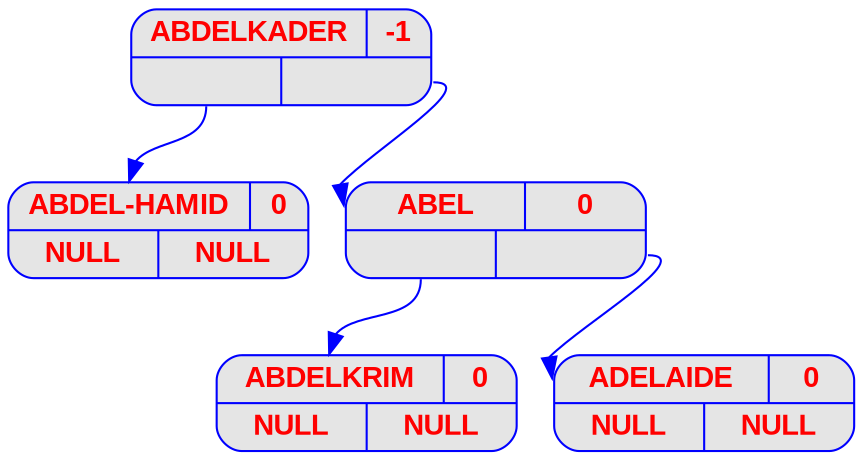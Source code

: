 digraph displayAVL {
	node [
		fontname  = "Arial bold" 
		fontsize  = "14"
		fontcolor = "red"
		style     = "rounded, filled"
		shape     = "record"
		fillcolor = "grey90"
		color     = "blue"
		width     = "2"
	]

	edge [
		color     = "blue"
	]

	"ABDELKADER" [label = "{{<nom> ABDELKADER | <bal> -1 } | { <g> | <d>}}"];
	"ABDELKADER":g -> "ABDEL-HAMID":nom;
	"ABDEL-HAMID" [label = "{{<nom> ABDEL-HAMID | <bal> 0 } | { <g> | <d>}}"];
	"ABDEL-HAMID" [label = "{{<nom> ABDEL-HAMID | <bal> 0 }| { <g> NULL | <d> NULL}}"];
	"ABDELKADER":d -> "ABEL":nom;
	"ABEL" [label = "{{<nom> ABEL | <bal> 0 } | { <g> | <d>}}"];
	"ABEL":g -> "ABDELKRIM":nom;
	"ABDELKRIM" [label = "{{<nom> ABDELKRIM | <bal> 0 } | { <g> | <d>}}"];
	"ABDELKRIM" [label = "{{<nom> ABDELKRIM | <bal> 0 }| { <g> NULL | <d> NULL}}"];
	"ABEL":d -> "ADELAIDE":nom;
	"ADELAIDE" [label = "{{<nom> ADELAIDE | <bal> 0 } | { <g> | <d>}}"];
	"ADELAIDE" [label = "{{<nom> ADELAIDE | <bal> 0 }| { <g> NULL | <d> NULL}}"];
}
